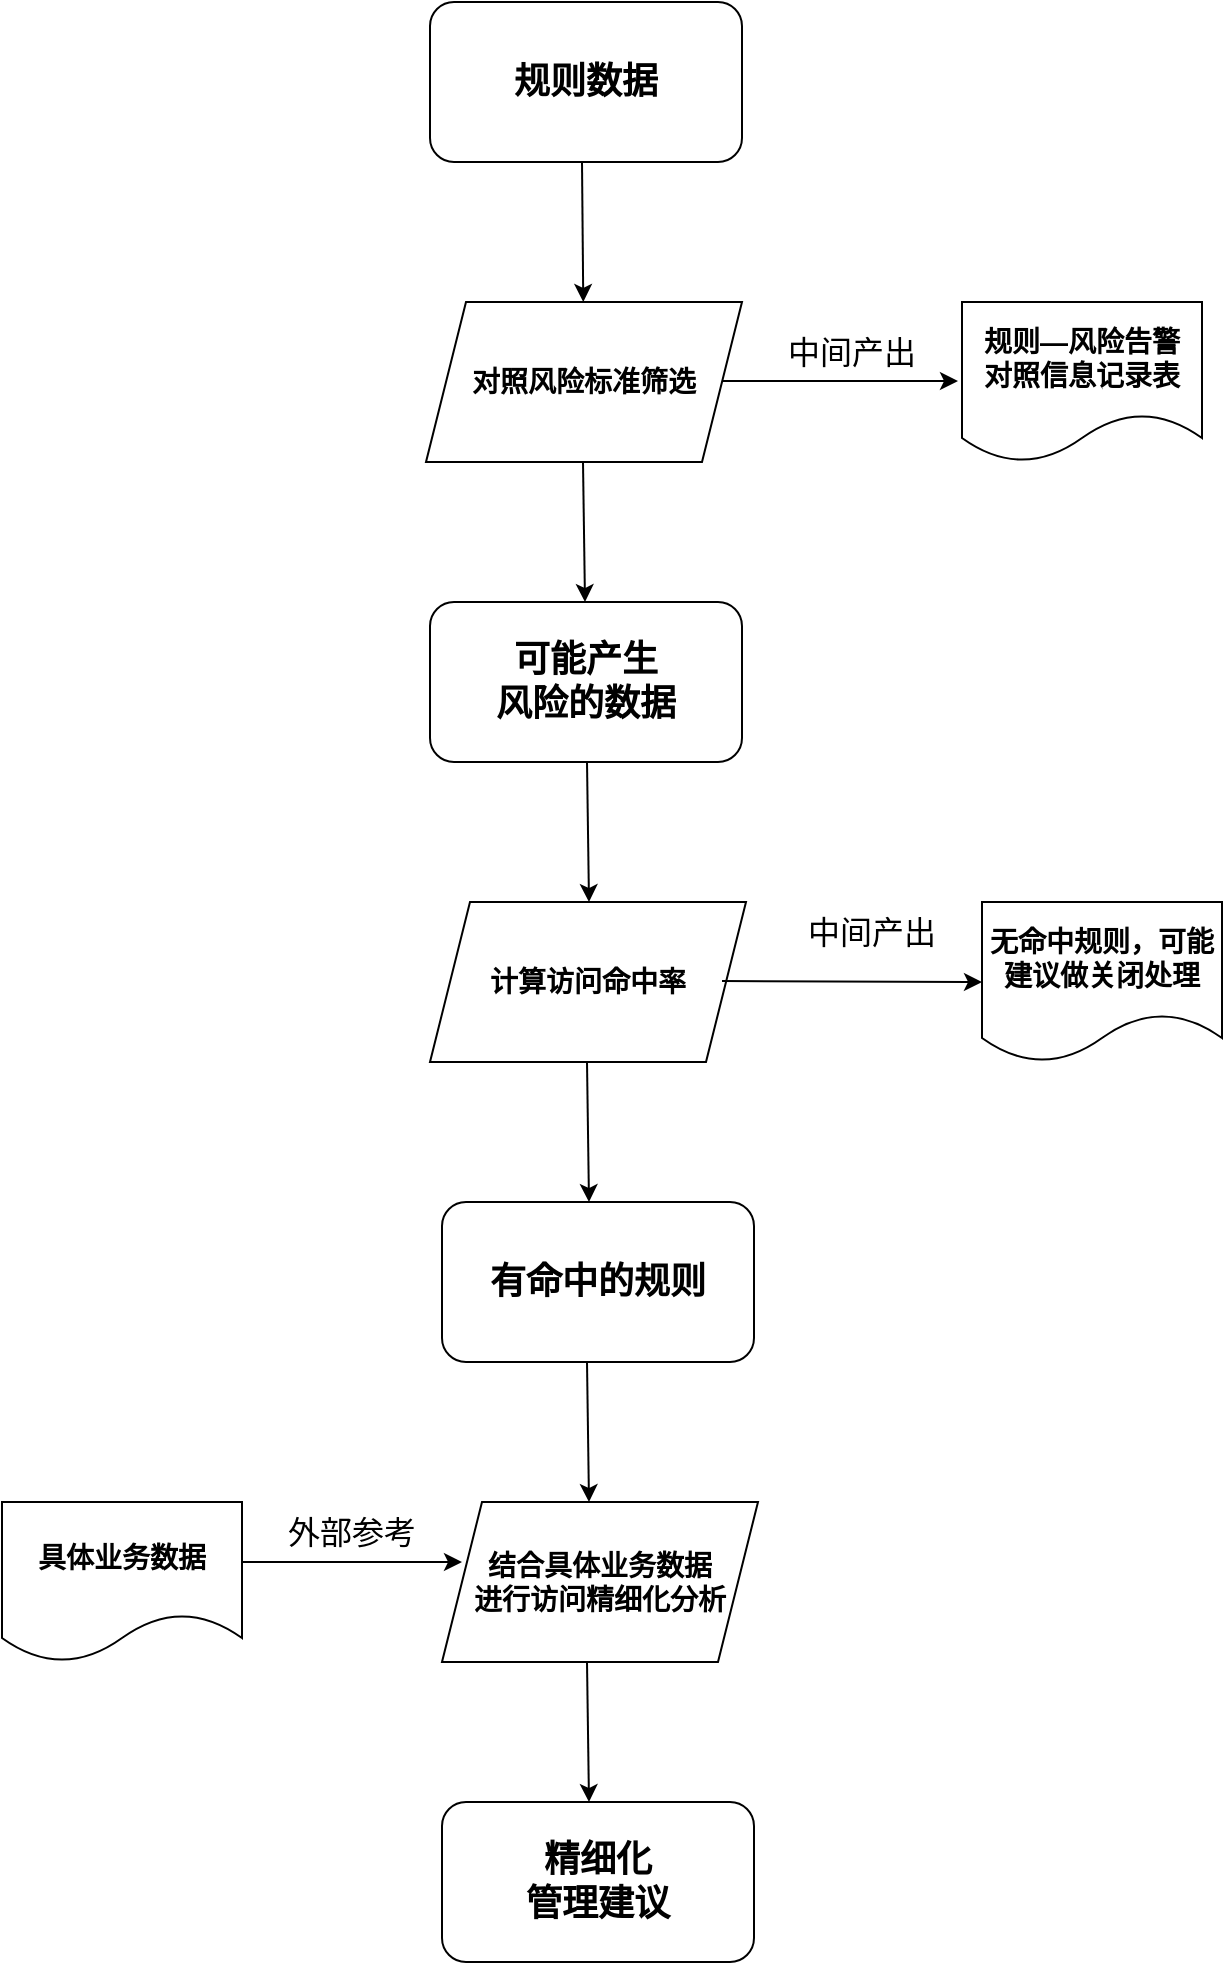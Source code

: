 <mxfile version="24.6.5" type="github">
  <diagram name="第 1 页" id="XM-QQ_GINkhsytJjqGbc">
    <mxGraphModel dx="2906" dy="1153" grid="1" gridSize="10" guides="1" tooltips="1" connect="1" arrows="1" fold="1" page="1" pageScale="1" pageWidth="827" pageHeight="1169" math="0" shadow="0">
      <root>
        <mxCell id="0" />
        <mxCell id="1" parent="0" />
        <mxCell id="ngc6CNLOzdQMG07sub1l-4" value="&lt;font style=&quot;font-size: 18px;&quot;&gt;&lt;b&gt;规则数据&lt;/b&gt;&lt;/font&gt;" style="rounded=1;whiteSpace=wrap;html=1;" vertex="1" parent="1">
          <mxGeometry x="354" y="70" width="156" height="80" as="geometry" />
        </mxCell>
        <mxCell id="ngc6CNLOzdQMG07sub1l-5" value="&lt;b&gt;&lt;font style=&quot;font-size: 14px;&quot;&gt;对照风险标准筛选&lt;/font&gt;&lt;/b&gt;" style="shape=parallelogram;perimeter=parallelogramPerimeter;whiteSpace=wrap;html=1;fixedSize=1;" vertex="1" parent="1">
          <mxGeometry x="352" y="220" width="158" height="80" as="geometry" />
        </mxCell>
        <mxCell id="ngc6CNLOzdQMG07sub1l-6" value="" style="endArrow=classic;html=1;rounded=0;" edge="1" parent="1" target="ngc6CNLOzdQMG07sub1l-5">
          <mxGeometry width="50" height="50" relative="1" as="geometry">
            <mxPoint x="430" y="150" as="sourcePoint" />
            <mxPoint x="480" y="100" as="targetPoint" />
          </mxGeometry>
        </mxCell>
        <mxCell id="ngc6CNLOzdQMG07sub1l-7" value="&lt;span style=&quot;font-size: 18px;&quot;&gt;&lt;b&gt;可能产生&lt;/b&gt;&lt;/span&gt;&lt;div&gt;&lt;span style=&quot;font-size: 18px;&quot;&gt;&lt;b&gt;风险的数据&lt;/b&gt;&lt;/span&gt;&lt;/div&gt;" style="rounded=1;whiteSpace=wrap;html=1;" vertex="1" parent="1">
          <mxGeometry x="354" y="370" width="156" height="80" as="geometry" />
        </mxCell>
        <mxCell id="ngc6CNLOzdQMG07sub1l-8" value="" style="endArrow=classic;html=1;rounded=0;" edge="1" parent="1">
          <mxGeometry width="50" height="50" relative="1" as="geometry">
            <mxPoint x="430.5" y="300" as="sourcePoint" />
            <mxPoint x="431.5" y="370" as="targetPoint" />
          </mxGeometry>
        </mxCell>
        <mxCell id="ngc6CNLOzdQMG07sub1l-9" value="&lt;b&gt;&lt;font style=&quot;font-size: 14px;&quot;&gt;计算访问命中率&lt;/font&gt;&lt;/b&gt;" style="shape=parallelogram;perimeter=parallelogramPerimeter;whiteSpace=wrap;html=1;fixedSize=1;" vertex="1" parent="1">
          <mxGeometry x="354" y="520" width="158" height="80" as="geometry" />
        </mxCell>
        <mxCell id="ngc6CNLOzdQMG07sub1l-11" value="" style="endArrow=classic;html=1;rounded=0;" edge="1" parent="1">
          <mxGeometry width="50" height="50" relative="1" as="geometry">
            <mxPoint x="432.5" y="450" as="sourcePoint" />
            <mxPoint x="433.5" y="520" as="targetPoint" />
          </mxGeometry>
        </mxCell>
        <mxCell id="ngc6CNLOzdQMG07sub1l-12" value="&lt;b&gt;&lt;font style=&quot;font-size: 14px;&quot;&gt;规则—风险告警&lt;/font&gt;&lt;/b&gt;&lt;div&gt;&lt;b&gt;&lt;font style=&quot;font-size: 14px;&quot;&gt;对照信息记录表&lt;/font&gt;&lt;/b&gt;&lt;/div&gt;" style="shape=document;whiteSpace=wrap;html=1;boundedLbl=1;" vertex="1" parent="1">
          <mxGeometry x="620" y="220" width="120" height="80" as="geometry" />
        </mxCell>
        <mxCell id="ngc6CNLOzdQMG07sub1l-15" value="" style="endArrow=classic;html=1;rounded=0;entryX=0;entryY=0.5;entryDx=0;entryDy=0;" edge="1" parent="1">
          <mxGeometry width="50" height="50" relative="1" as="geometry">
            <mxPoint x="500" y="259.5" as="sourcePoint" />
            <mxPoint x="618" y="259.5" as="targetPoint" />
          </mxGeometry>
        </mxCell>
        <mxCell id="ngc6CNLOzdQMG07sub1l-16" value="&lt;font style=&quot;font-size: 16px;&quot;&gt;中间产出&lt;/font&gt;" style="text;strokeColor=none;align=center;fillColor=none;html=1;verticalAlign=middle;whiteSpace=wrap;rounded=0;" vertex="1" parent="1">
          <mxGeometry x="530" y="230" width="70" height="30" as="geometry" />
        </mxCell>
        <mxCell id="ngc6CNLOzdQMG07sub1l-18" value="&lt;font style=&quot;font-size: 18px;&quot;&gt;&lt;b&gt;有命中的规则&lt;/b&gt;&lt;/font&gt;" style="rounded=1;whiteSpace=wrap;html=1;" vertex="1" parent="1">
          <mxGeometry x="360" y="670" width="156" height="80" as="geometry" />
        </mxCell>
        <mxCell id="ngc6CNLOzdQMG07sub1l-19" value="" style="endArrow=classic;html=1;rounded=0;" edge="1" parent="1">
          <mxGeometry width="50" height="50" relative="1" as="geometry">
            <mxPoint x="432.5" y="600" as="sourcePoint" />
            <mxPoint x="433.5" y="670" as="targetPoint" />
          </mxGeometry>
        </mxCell>
        <mxCell id="ngc6CNLOzdQMG07sub1l-20" value="" style="endArrow=classic;html=1;rounded=0;entryX=0;entryY=0.5;entryDx=0;entryDy=0;" edge="1" parent="1" target="ngc6CNLOzdQMG07sub1l-21">
          <mxGeometry width="50" height="50" relative="1" as="geometry">
            <mxPoint x="500" y="559.5" as="sourcePoint" />
            <mxPoint x="610" y="559.5" as="targetPoint" />
          </mxGeometry>
        </mxCell>
        <mxCell id="ngc6CNLOzdQMG07sub1l-21" value="&lt;span style=&quot;font-size: 14px;&quot;&gt;&lt;b&gt;无命中规则，可能建议做关闭处理&lt;/b&gt;&lt;/span&gt;" style="shape=document;whiteSpace=wrap;html=1;boundedLbl=1;" vertex="1" parent="1">
          <mxGeometry x="630" y="520" width="120" height="80" as="geometry" />
        </mxCell>
        <mxCell id="ngc6CNLOzdQMG07sub1l-22" value="&lt;font style=&quot;font-size: 16px;&quot;&gt;中间产出&lt;/font&gt;" style="text;strokeColor=none;align=center;fillColor=none;html=1;verticalAlign=middle;whiteSpace=wrap;rounded=0;" vertex="1" parent="1">
          <mxGeometry x="540" y="520" width="70" height="30" as="geometry" />
        </mxCell>
        <mxCell id="ngc6CNLOzdQMG07sub1l-24" value="&lt;b&gt;&lt;font style=&quot;font-size: 14px;&quot;&gt;结合具体业务数据&lt;/font&gt;&lt;/b&gt;&lt;div&gt;&lt;b&gt;&lt;font style=&quot;font-size: 14px;&quot;&gt;进行访问精细化分析&lt;/font&gt;&lt;/b&gt;&lt;/div&gt;" style="shape=parallelogram;perimeter=parallelogramPerimeter;whiteSpace=wrap;html=1;fixedSize=1;" vertex="1" parent="1">
          <mxGeometry x="360" y="820" width="158" height="80" as="geometry" />
        </mxCell>
        <mxCell id="ngc6CNLOzdQMG07sub1l-25" value="" style="endArrow=classic;html=1;rounded=0;" edge="1" parent="1">
          <mxGeometry width="50" height="50" relative="1" as="geometry">
            <mxPoint x="432.5" y="750" as="sourcePoint" />
            <mxPoint x="433.5" y="820" as="targetPoint" />
          </mxGeometry>
        </mxCell>
        <mxCell id="ngc6CNLOzdQMG07sub1l-26" value="&lt;span style=&quot;font-size: 14px;&quot;&gt;&lt;b&gt;具体业务数据&lt;/b&gt;&lt;/span&gt;" style="shape=document;whiteSpace=wrap;html=1;boundedLbl=1;" vertex="1" parent="1">
          <mxGeometry x="140" y="820" width="120" height="80" as="geometry" />
        </mxCell>
        <mxCell id="ngc6CNLOzdQMG07sub1l-27" value="" style="endArrow=classic;html=1;rounded=0;" edge="1" parent="1">
          <mxGeometry width="50" height="50" relative="1" as="geometry">
            <mxPoint x="260" y="850" as="sourcePoint" />
            <mxPoint x="370" y="850" as="targetPoint" />
          </mxGeometry>
        </mxCell>
        <mxCell id="ngc6CNLOzdQMG07sub1l-28" value="" style="endArrow=classic;html=1;rounded=0;" edge="1" parent="1">
          <mxGeometry width="50" height="50" relative="1" as="geometry">
            <mxPoint x="432.5" y="900" as="sourcePoint" />
            <mxPoint x="433.5" y="970" as="targetPoint" />
          </mxGeometry>
        </mxCell>
        <mxCell id="ngc6CNLOzdQMG07sub1l-29" value="&lt;span style=&quot;font-size: 18px;&quot;&gt;&lt;b&gt;精细化&lt;/b&gt;&lt;/span&gt;&lt;div&gt;&lt;span style=&quot;font-size: 18px;&quot;&gt;&lt;b&gt;管理建议&lt;/b&gt;&lt;/span&gt;&lt;/div&gt;" style="rounded=1;whiteSpace=wrap;html=1;" vertex="1" parent="1">
          <mxGeometry x="360" y="970" width="156" height="80" as="geometry" />
        </mxCell>
        <mxCell id="ngc6CNLOzdQMG07sub1l-30" value="&lt;font style=&quot;font-size: 16px;&quot;&gt;外部参考&lt;/font&gt;" style="text;strokeColor=none;align=center;fillColor=none;html=1;verticalAlign=middle;whiteSpace=wrap;rounded=0;" vertex="1" parent="1">
          <mxGeometry x="280" y="820" width="70" height="30" as="geometry" />
        </mxCell>
      </root>
    </mxGraphModel>
  </diagram>
</mxfile>
